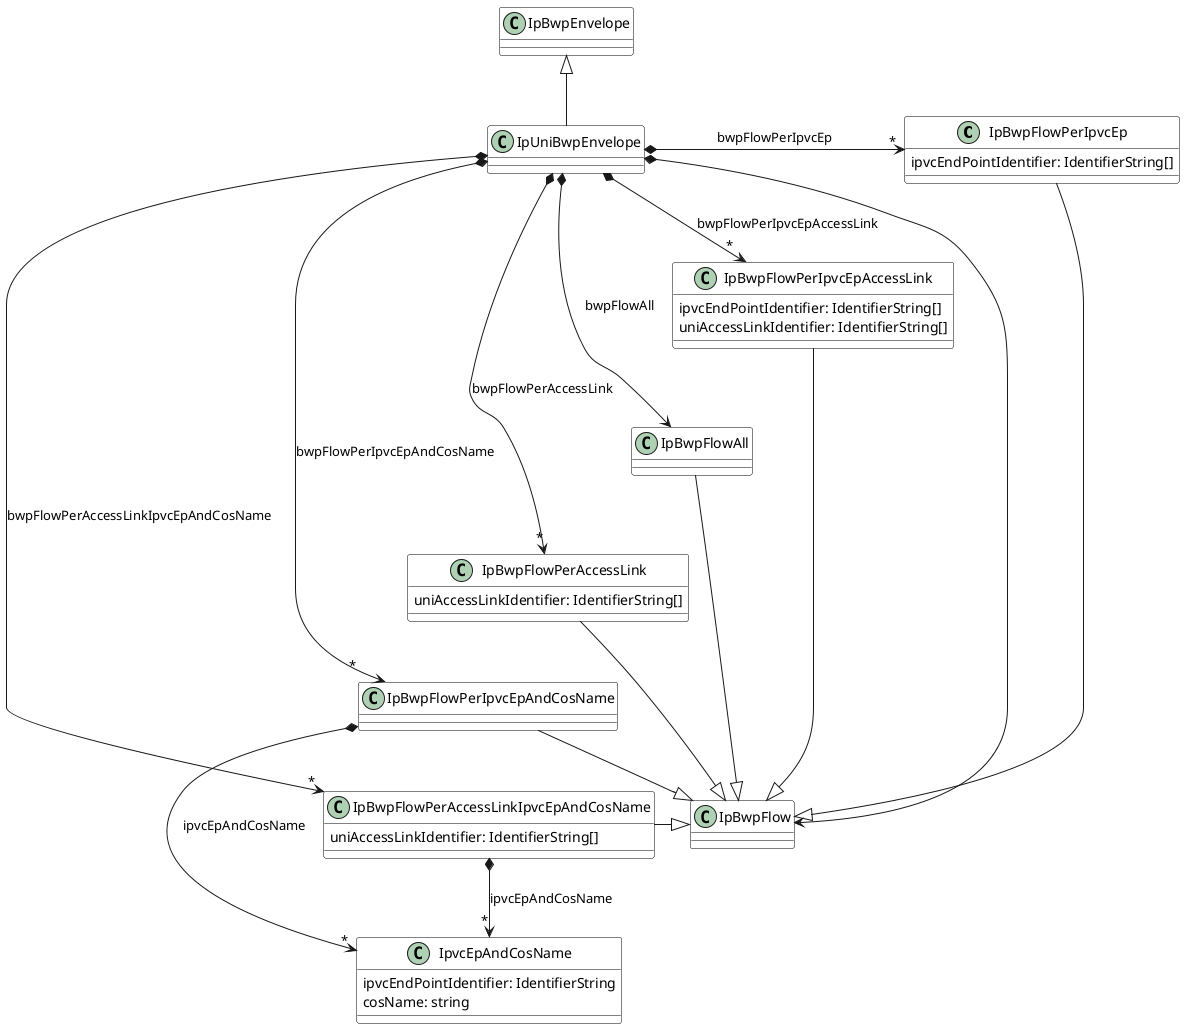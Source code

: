 @startuml
skinparam {
    ClassBackgroundColor White
    ClassBorderColor Black
}
IpBwpFlowPerIpvcEp *-d[hidden]-> IpBwpFlowPerIpvcEpAccessLink
IpBwpFlowPerIpvcEpAccessLink *-d[hidden]-> IpBwpFlowAll
IpBwpFlowAll *-d[hidden]-> IpBwpFlowPerAccessLink
IpBwpFlowPerAccessLink *-d[hidden]-> IpBwpFlowPerIpvcEpAndCosName
IpBwpFlowPerIpvcEpAndCosName *-d[hidden]-> IpBwpFlowPerAccessLinkIpvcEpAndCosName

class IpBwpFlow {
}
' h
IpUniBwpEnvelope *-r-> IpBwpFlow

class IpBwpEnvelope {
}


class IpUniBwpEnvelope {

}
IpBwpEnvelope <|-d- IpUniBwpEnvelope
' all h

IpUniBwpEnvelope *-r->"*" IpBwpFlowPerIpvcEp : bwpFlowPerIpvcEp
IpUniBwpEnvelope *-r->"*" IpBwpFlowPerIpvcEpAccessLink : bwpFlowPerIpvcEpAccessLink
IpUniBwpEnvelope *-r-> IpBwpFlowAll : bwpFlowAll
IpUniBwpEnvelope *-r->"*" IpBwpFlowPerAccessLink : bwpFlowPerAccessLink
IpUniBwpEnvelope *-r->"*" IpBwpFlowPerIpvcEpAndCosName : bwpFlowPerIpvcEpAndCosName
IpUniBwpEnvelope *-r->"*" IpBwpFlowPerAccessLinkIpvcEpAndCosName : bwpFlowPerAccessLinkIpvcEpAndCosName




class IpBwpFlowPerAccessLinkIpvcEpAndCosName {
    uniAccessLinkIdentifier: IdentifierString[]
}
IpBwpFlow <|-l- IpBwpFlowPerAccessLinkIpvcEpAndCosName

IpBwpFlowPerAccessLinkIpvcEpAndCosName *-r->"*" IpvcEpAndCosName : ipvcEpAndCosName


class IpBwpFlowAll {

}
IpBwpFlow <|-l- IpBwpFlowAll



class IpBwpFlowPerIpvcEp {
    ipvcEndPointIdentifier: IdentifierString[]
}
IpBwpFlow <|-l- IpBwpFlowPerIpvcEp


class IpBwpFlowPerIpvcEpAndCosName {

}
IpBwpFlow <|-l- IpBwpFlowPerIpvcEpAndCosName

IpBwpFlowPerIpvcEpAndCosName *-r->"*" IpvcEpAndCosName : ipvcEpAndCosName



class IpBwpFlowPerAccessLink {
    uniAccessLinkIdentifier: IdentifierString[]
}
IpBwpFlow <|-l- IpBwpFlowPerAccessLink


class IpBwpFlowPerIpvcEpAccessLink {
    ipvcEndPointIdentifier: IdentifierString[]
    uniAccessLinkIdentifier: IdentifierString[]
}
IpBwpFlow <|-l- IpBwpFlowPerIpvcEpAccessLink

IpvcEpAndCosName *-u[hidden]-> IpBwpFlow

class IpvcEpAndCosName {
    ipvcEndPointIdentifier: IdentifierString
    cosName: string
    
}



@enduml
